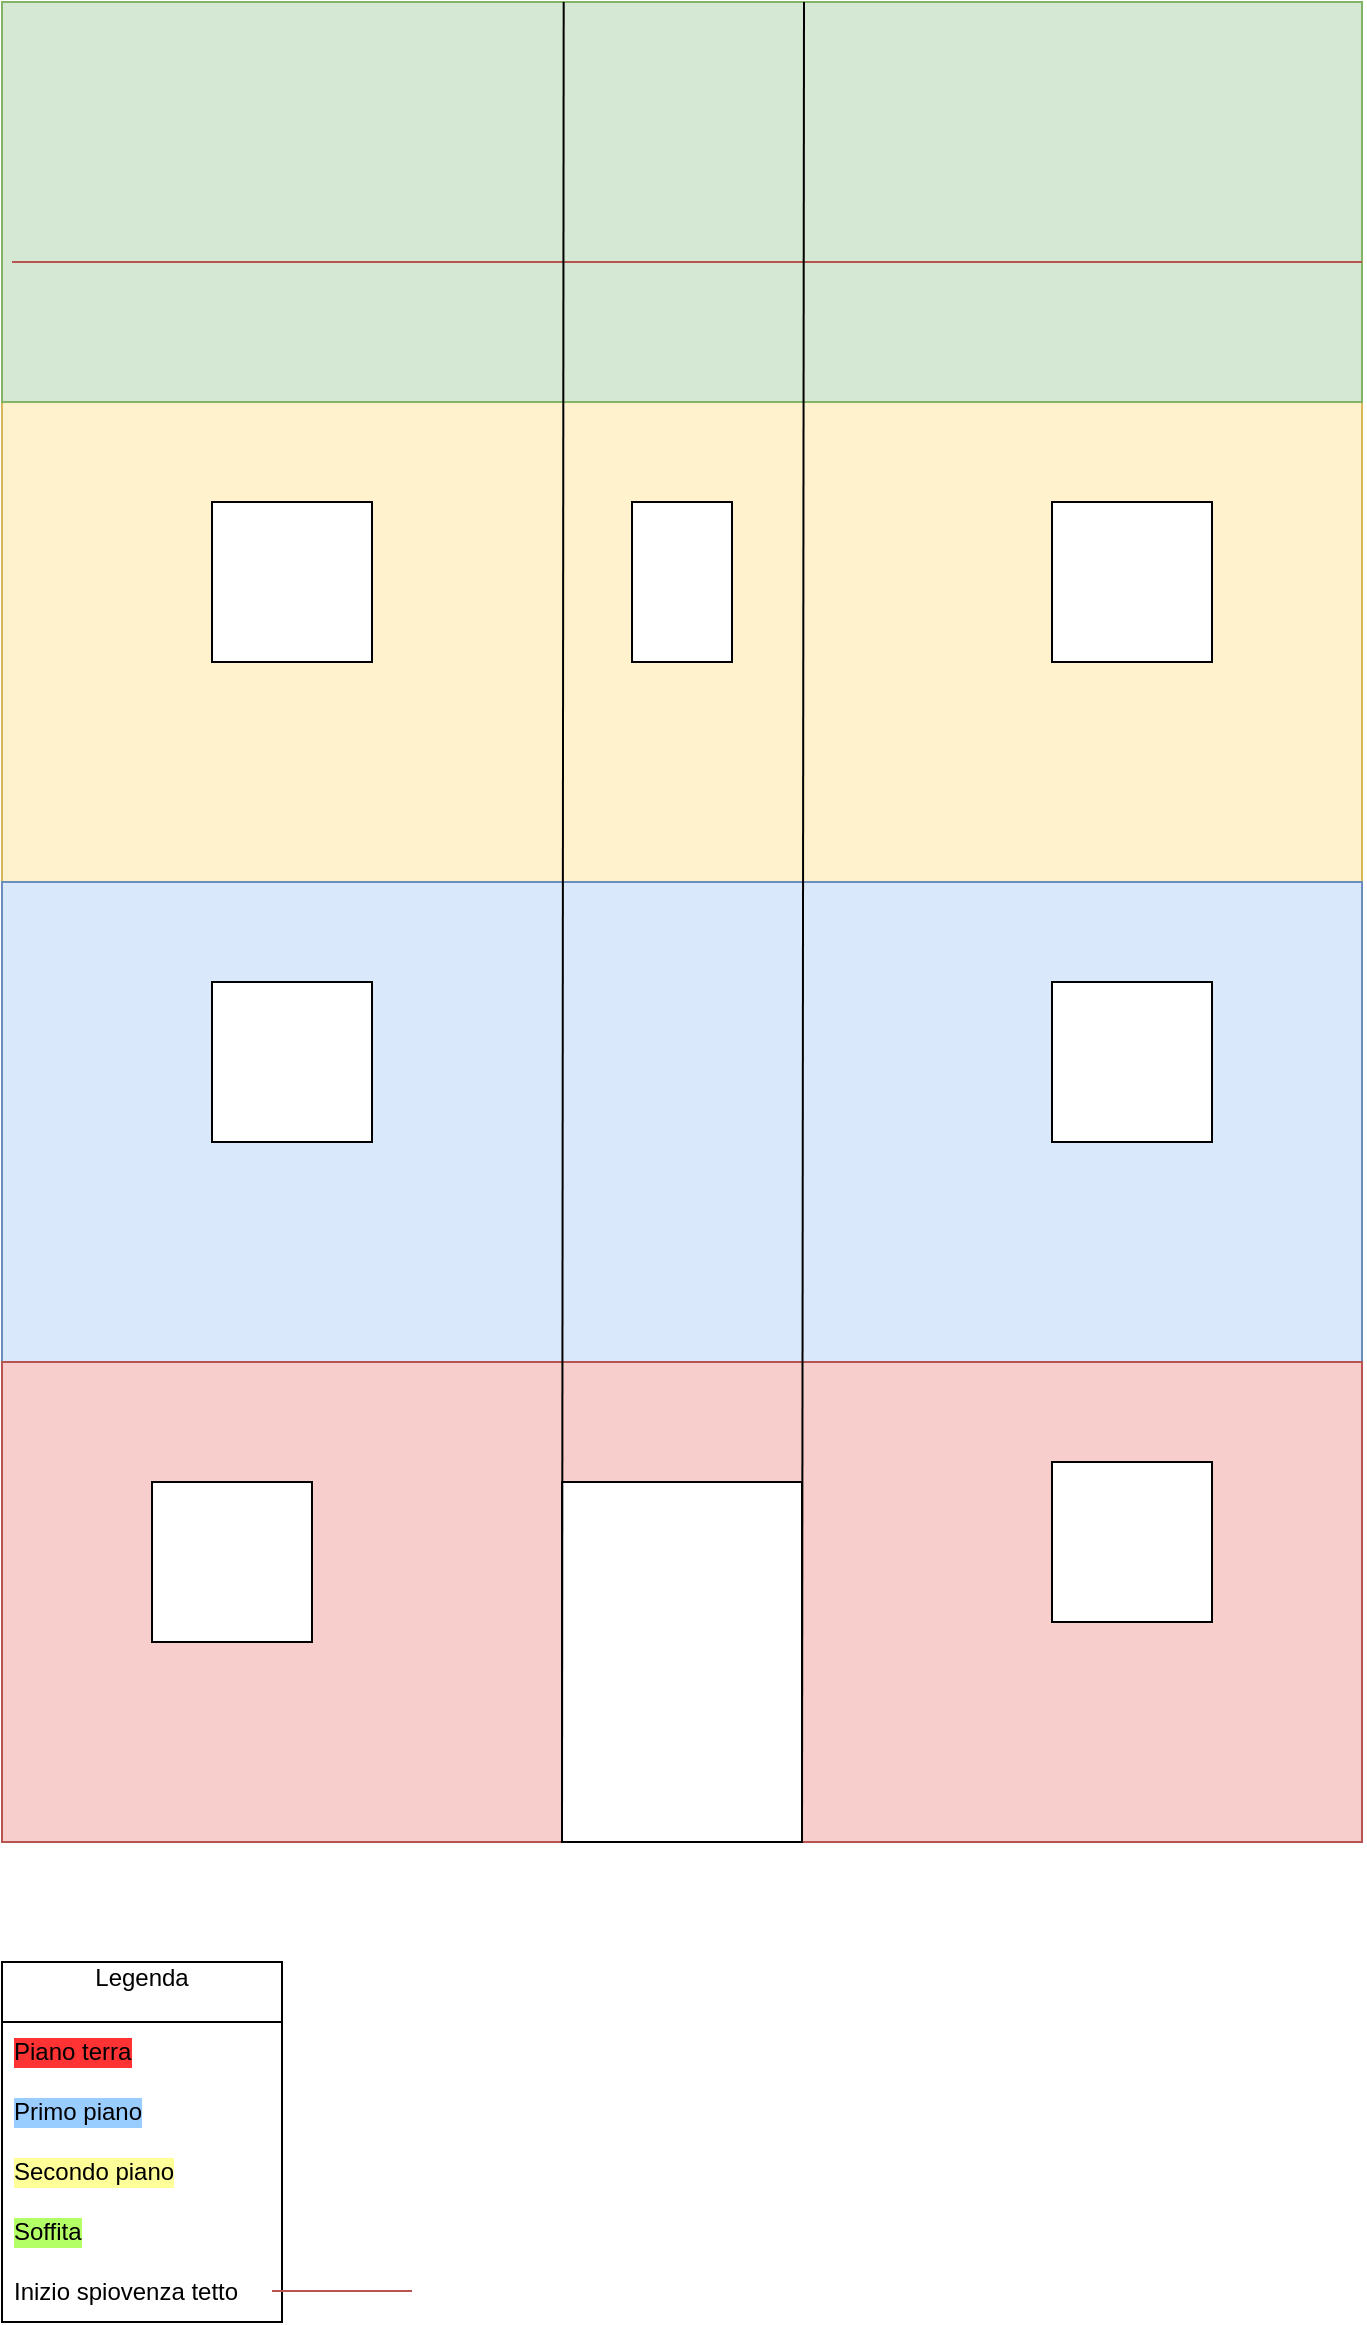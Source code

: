<mxfile version="26.1.3">
  <diagram name="Page-1" id="BKeVn00d2Rmsv9YmMOTc">
    <mxGraphModel dx="1402" dy="743" grid="1" gridSize="10" guides="1" tooltips="1" connect="1" arrows="1" fold="1" page="1" pageScale="1" pageWidth="850" pageHeight="1100" math="0" shadow="0">
      <root>
        <mxCell id="0" />
        <mxCell id="1" parent="0" />
        <mxCell id="U1jFTeS-qBeuXj33KEKu-3" value="" style="rounded=0;whiteSpace=wrap;html=1;fillColor=#fff2cc;strokeColor=#d6b656;" vertex="1" parent="1">
          <mxGeometry x="85" y="400" width="680" height="240" as="geometry" />
        </mxCell>
        <mxCell id="U1jFTeS-qBeuXj33KEKu-4" value="" style="rounded=0;whiteSpace=wrap;html=1;fillColor=#dae8fc;strokeColor=#6c8ebf;" vertex="1" parent="1">
          <mxGeometry x="85" y="640" width="680" height="240" as="geometry" />
        </mxCell>
        <mxCell id="U1jFTeS-qBeuXj33KEKu-5" value="" style="rounded=0;whiteSpace=wrap;html=1;fillColor=#f8cecc;strokeColor=#b85450;" vertex="1" parent="1">
          <mxGeometry x="85" y="880" width="680" height="240" as="geometry" />
        </mxCell>
        <mxCell id="U1jFTeS-qBeuXj33KEKu-7" value="" style="rounded=0;whiteSpace=wrap;html=1;fillColor=#d5e8d4;strokeColor=#82b366;" vertex="1" parent="1">
          <mxGeometry x="85" y="200" width="680" height="200" as="geometry" />
        </mxCell>
        <mxCell id="U1jFTeS-qBeuXj33KEKu-10" value="" style="rounded=0;whiteSpace=wrap;html=1;" vertex="1" parent="1">
          <mxGeometry x="365" y="940" width="120" height="180" as="geometry" />
        </mxCell>
        <mxCell id="U1jFTeS-qBeuXj33KEKu-15" value="" style="endArrow=none;html=1;rounded=0;entryX=1;entryY=0.5;entryDx=0;entryDy=0;fillColor=#f8cecc;strokeColor=#b85450;" edge="1" parent="1">
          <mxGeometry width="50" height="50" relative="1" as="geometry">
            <mxPoint x="90" y="330" as="sourcePoint" />
            <mxPoint x="765" y="330" as="targetPoint" />
            <Array as="points">
              <mxPoint x="90" y="330" />
            </Array>
          </mxGeometry>
        </mxCell>
        <mxCell id="U1jFTeS-qBeuXj33KEKu-16" value="" style="whiteSpace=wrap;html=1;aspect=fixed;" vertex="1" parent="1">
          <mxGeometry x="160" y="940" width="80" height="80" as="geometry" />
        </mxCell>
        <mxCell id="U1jFTeS-qBeuXj33KEKu-17" value="" style="whiteSpace=wrap;html=1;aspect=fixed;" vertex="1" parent="1">
          <mxGeometry x="610" y="930" width="80" height="80" as="geometry" />
        </mxCell>
        <mxCell id="U1jFTeS-qBeuXj33KEKu-18" value="" style="whiteSpace=wrap;html=1;aspect=fixed;" vertex="1" parent="1">
          <mxGeometry x="190" y="690" width="80" height="80" as="geometry" />
        </mxCell>
        <mxCell id="U1jFTeS-qBeuXj33KEKu-19" value="" style="whiteSpace=wrap;html=1;aspect=fixed;" vertex="1" parent="1">
          <mxGeometry x="610" y="690" width="80" height="80" as="geometry" />
        </mxCell>
        <mxCell id="U1jFTeS-qBeuXj33KEKu-20" value="" style="whiteSpace=wrap;html=1;aspect=fixed;" vertex="1" parent="1">
          <mxGeometry x="190" y="450" width="80" height="80" as="geometry" />
        </mxCell>
        <mxCell id="U1jFTeS-qBeuXj33KEKu-21" value="" style="whiteSpace=wrap;html=1;aspect=fixed;" vertex="1" parent="1">
          <mxGeometry x="610" y="450" width="80" height="80" as="geometry" />
        </mxCell>
        <mxCell id="U1jFTeS-qBeuXj33KEKu-23" value="" style="rounded=0;whiteSpace=wrap;html=1;" vertex="1" parent="1">
          <mxGeometry x="400" y="450" width="50" height="80" as="geometry" />
        </mxCell>
        <mxCell id="U1jFTeS-qBeuXj33KEKu-24" value="" style="endArrow=none;html=1;rounded=0;entryX=0;entryY=1;entryDx=0;entryDy=0;exitX=0.413;exitY=0;exitDx=0;exitDy=0;exitPerimeter=0;" edge="1" parent="1" source="U1jFTeS-qBeuXj33KEKu-7" target="U1jFTeS-qBeuXj33KEKu-10">
          <mxGeometry width="50" height="50" relative="1" as="geometry">
            <mxPoint x="410" y="430" as="sourcePoint" />
            <mxPoint x="460" y="380" as="targetPoint" />
          </mxGeometry>
        </mxCell>
        <mxCell id="U1jFTeS-qBeuXj33KEKu-25" value="" style="endArrow=none;html=1;rounded=0;entryX=0;entryY=1;entryDx=0;entryDy=0;exitX=0.413;exitY=0;exitDx=0;exitDy=0;exitPerimeter=0;" edge="1" parent="1">
          <mxGeometry width="50" height="50" relative="1" as="geometry">
            <mxPoint x="486" y="200" as="sourcePoint" />
            <mxPoint x="485" y="1120" as="targetPoint" />
          </mxGeometry>
        </mxCell>
        <mxCell id="U1jFTeS-qBeuXj33KEKu-26" value="Legenda&lt;div&gt;&lt;br&gt;&lt;/div&gt;" style="swimlane;fontStyle=0;childLayout=stackLayout;horizontal=1;startSize=30;horizontalStack=0;resizeParent=1;resizeParentMax=0;resizeLast=0;collapsible=1;marginBottom=0;whiteSpace=wrap;html=1;labelBackgroundColor=none;rounded=0;shadow=0;swimlaneLine=1;" vertex="1" parent="1">
          <mxGeometry x="85" y="1180" width="140" height="180" as="geometry">
            <mxRectangle x="85" y="1180" width="90" height="40" as="alternateBounds" />
          </mxGeometry>
        </mxCell>
        <mxCell id="U1jFTeS-qBeuXj33KEKu-27" value="Piano terra" style="text;strokeColor=none;fillColor=none;align=left;verticalAlign=middle;spacingLeft=4;spacingRight=4;overflow=hidden;points=[[0,0.5],[1,0.5]];portConstraint=eastwest;rotatable=0;whiteSpace=wrap;html=1;labelBackgroundColor=#FF3333;" vertex="1" parent="U1jFTeS-qBeuXj33KEKu-26">
          <mxGeometry y="30" width="140" height="30" as="geometry" />
        </mxCell>
        <mxCell id="U1jFTeS-qBeuXj33KEKu-28" value="Primo piano" style="text;strokeColor=none;fillColor=none;align=left;verticalAlign=middle;spacingLeft=4;spacingRight=4;overflow=hidden;points=[[0,0.5],[1,0.5]];portConstraint=eastwest;rotatable=0;whiteSpace=wrap;html=1;labelBackgroundColor=#99CCFF;" vertex="1" parent="U1jFTeS-qBeuXj33KEKu-26">
          <mxGeometry y="60" width="140" height="30" as="geometry" />
        </mxCell>
        <mxCell id="U1jFTeS-qBeuXj33KEKu-29" value="Secondo piano" style="text;strokeColor=none;fillColor=none;align=left;verticalAlign=middle;spacingLeft=4;spacingRight=4;overflow=hidden;points=[[0,0.5],[1,0.5]];portConstraint=eastwest;rotatable=0;whiteSpace=wrap;html=1;labelBackgroundColor=#FFFF99;" vertex="1" parent="U1jFTeS-qBeuXj33KEKu-26">
          <mxGeometry y="90" width="140" height="30" as="geometry" />
        </mxCell>
        <mxCell id="U1jFTeS-qBeuXj33KEKu-30" value="Soffita" style="text;strokeColor=none;fillColor=none;align=left;verticalAlign=middle;spacingLeft=4;spacingRight=4;overflow=hidden;points=[[0,0.5],[1,0.5]];portConstraint=eastwest;rotatable=0;whiteSpace=wrap;html=1;labelBackgroundColor=#B3FF66;" vertex="1" parent="U1jFTeS-qBeuXj33KEKu-26">
          <mxGeometry y="120" width="140" height="30" as="geometry" />
        </mxCell>
        <mxCell id="U1jFTeS-qBeuXj33KEKu-31" value="Inizio spiovenza tetto" style="text;strokeColor=none;fillColor=none;align=left;verticalAlign=middle;spacingLeft=4;spacingRight=4;overflow=hidden;points=[[0,0.5],[1,0.5]];portConstraint=eastwest;rotatable=0;whiteSpace=wrap;html=1;labelBackgroundColor=none;" vertex="1" parent="U1jFTeS-qBeuXj33KEKu-26">
          <mxGeometry y="150" width="140" height="30" as="geometry" />
        </mxCell>
        <mxCell id="U1jFTeS-qBeuXj33KEKu-32" value="" style="endArrow=none;html=1;rounded=0;fillColor=#f8cecc;strokeColor=#b85450;" edge="1" parent="1">
          <mxGeometry width="50" height="50" relative="1" as="geometry">
            <mxPoint x="220" y="1344.5" as="sourcePoint" />
            <mxPoint x="290" y="1344.5" as="targetPoint" />
            <Array as="points">
              <mxPoint x="260" y="1344.5" />
              <mxPoint x="270" y="1344.5" />
            </Array>
          </mxGeometry>
        </mxCell>
      </root>
    </mxGraphModel>
  </diagram>
</mxfile>
